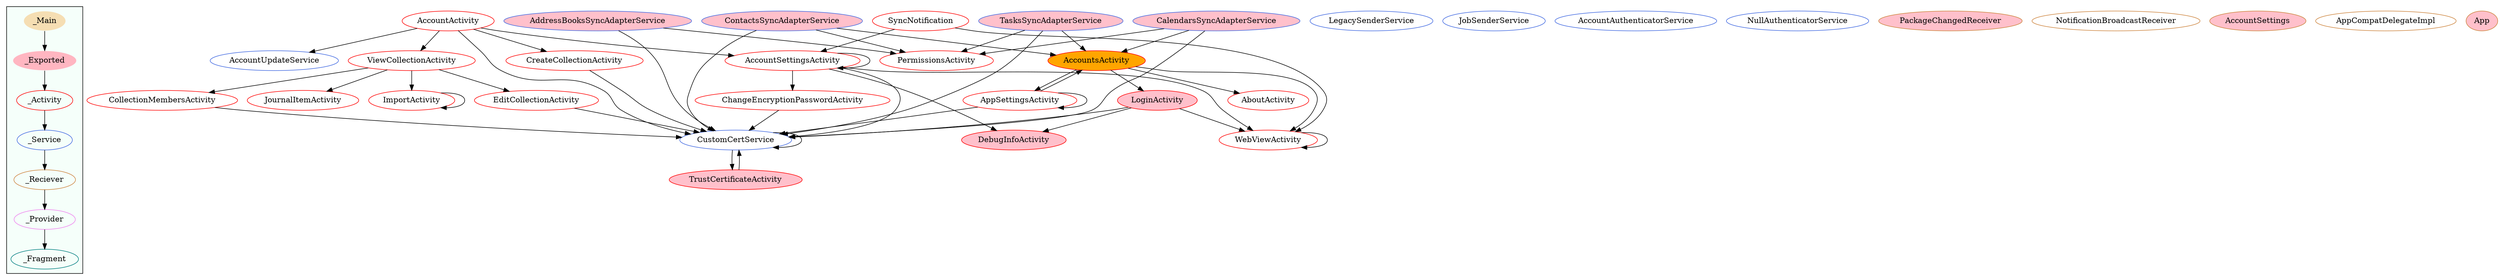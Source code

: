 digraph G {
subgraph cluster_legend{ 
bgcolor=mintcream;
_Activity[color = red];
_Service[color = royalblue];
_Provider[color = violet];
_Reciever[color = peru];
_Fragment[color = teal];
_Main[style=filled, fillcolor=wheat, color = mintcream];
_Exported[style=filled, fillcolor=lightpink, color = mintcream];
_Main -> _Exported -> _Activity -> _Service -> _Reciever -> _Provider -> _Fragment; 
}
CollectionMembersActivity[color = red];
DebugInfoActivity[style=filled, fillcolor=pink, color = red];
ViewCollectionActivity[color = red];
AccountActivity[color = red];
AppSettingsActivity[color = red];
JournalItemActivity[color = red];
AboutActivity[color = red];
LoginActivity[style=filled, fillcolor=pink, color = red];
WebViewActivity[color = red];
TrustCertificateActivity[style=filled, fillcolor=pink, color = red];
SyncNotification[color = red];
CreateCollectionActivity[color = red];
ImportActivity[color = red];
ChangeEncryptionPasswordActivity[color = red];
PermissionsActivity[color = red];
EditCollectionActivity[color = red];
AccountSettingsActivity[color = red];
AccountsActivity[style=filled, fillcolor=orange, color = red];
LegacySenderService[color = royalblue];
CalendarsSyncAdapterService[style=filled, fillcolor=pink, color = royalblue];
ContactsSyncAdapterService[style=filled, fillcolor=pink, color = royalblue];
AccountUpdateService[color = royalblue];
JobSenderService[color = royalblue];
TasksSyncAdapterService[style=filled, fillcolor=pink, color = royalblue];
CustomCertService[color = royalblue];
AccountAuthenticatorService[color = royalblue];
AddressBooksSyncAdapterService[style=filled, fillcolor=pink, color = royalblue];
NullAuthenticatorService[color = royalblue];
PackageChangedReceiver[style=filled, fillcolor=pink, color = peru];
NotificationBroadcastReceiver[color = peru];
AccountSettings[style=filled, fillcolor=pink, color = peru];
AppCompatDelegateImpl[color = peru];
App[style=filled, fillcolor=pink, color = peru];
App[color = peru];
CollectionMembersActivity->CustomCertService;
CalendarsSyncAdapterService->CustomCertService;
CalendarsSyncAdapterService->PermissionsActivity;
CalendarsSyncAdapterService->AccountsActivity;
ContactsSyncAdapterService->PermissionsActivity;
ContactsSyncAdapterService->AccountsActivity;
ContactsSyncAdapterService->CustomCertService;
ViewCollectionActivity->JournalItemActivity;
ViewCollectionActivity->CollectionMembersActivity;
ViewCollectionActivity->ImportActivity;
ViewCollectionActivity->EditCollectionActivity;
AccountActivity->CustomCertService;
AccountActivity->AccountUpdateService;
AccountActivity->CreateCollectionActivity;
AccountActivity->AccountSettingsActivity;
AccountActivity->ViewCollectionActivity;
CustomCertService->CustomCertService;
CustomCertService->TrustCertificateActivity;
TasksSyncAdapterService->CustomCertService;
TasksSyncAdapterService->AccountsActivity;
TasksSyncAdapterService->PermissionsActivity;
AppSettingsActivity->AppSettingsActivity;
AppSettingsActivity->CustomCertService;
AppSettingsActivity->AccountsActivity;
LoginActivity->WebViewActivity;
LoginActivity->CustomCertService;
LoginActivity->DebugInfoActivity;
TrustCertificateActivity->CustomCertService;
WebViewActivity->WebViewActivity;
AddressBooksSyncAdapterService->PermissionsActivity;
AddressBooksSyncAdapterService->CustomCertService;
SyncNotification->AccountSettingsActivity;
SyncNotification->WebViewActivity;
CreateCollectionActivity->CustomCertService;
ChangeEncryptionPasswordActivity->CustomCertService;
ImportActivity->ImportActivity;
EditCollectionActivity->CustomCertService;
AccountSettingsActivity->WebViewActivity;
AccountSettingsActivity->CustomCertService;
AccountSettingsActivity->DebugInfoActivity;
AccountSettingsActivity->ChangeEncryptionPasswordActivity;
AccountSettingsActivity->AccountSettingsActivity;
AccountsActivity->LoginActivity;
AccountsActivity->AboutActivity;
AccountsActivity->WebViewActivity;
AccountsActivity->AppSettingsActivity;
}
